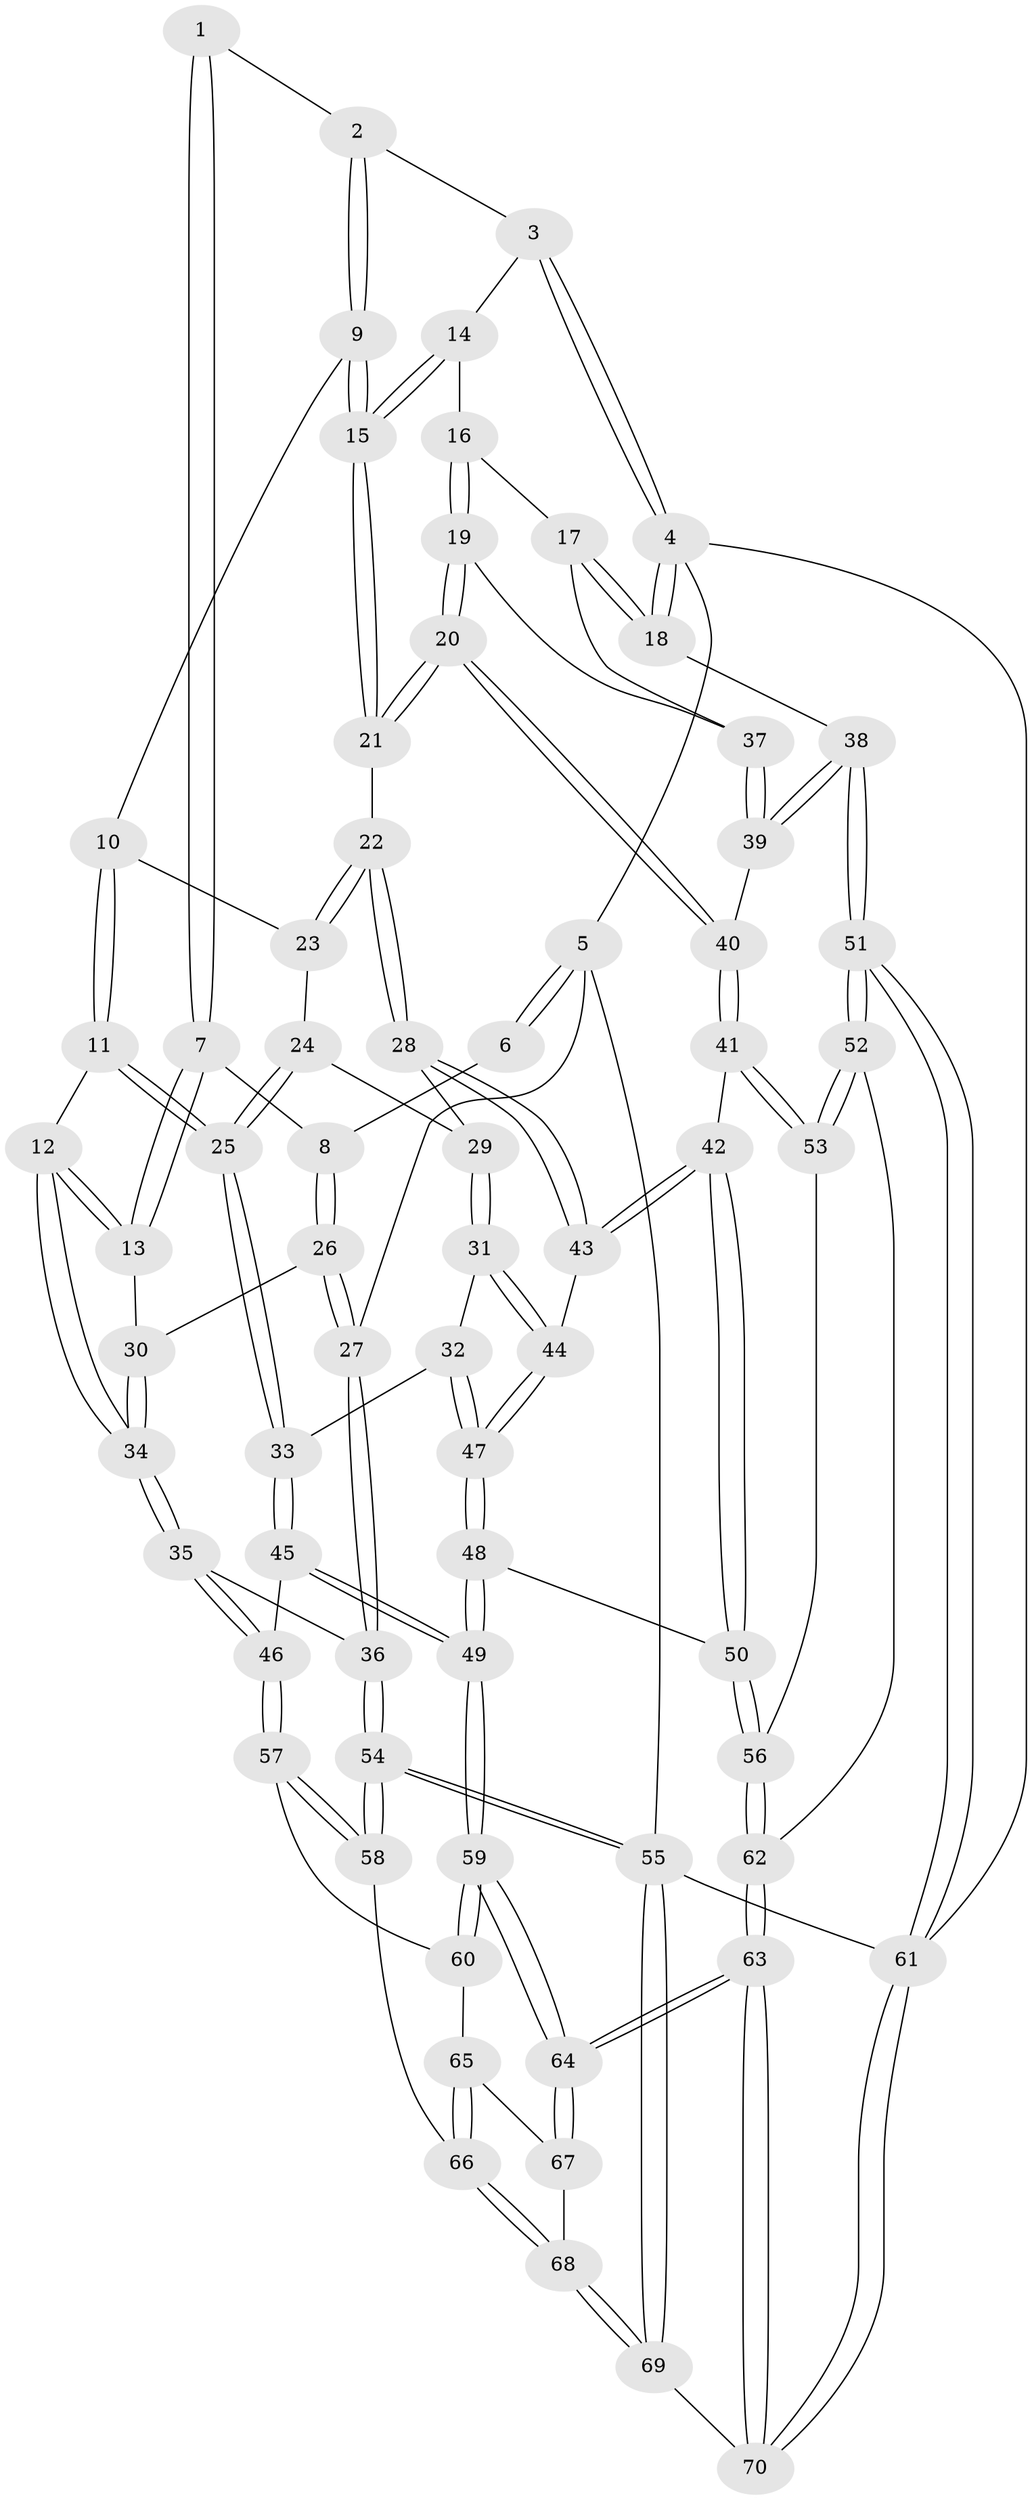// coarse degree distribution, {3: 0.047619047619047616, 4: 0.4523809523809524, 5: 0.38095238095238093, 7: 0.047619047619047616, 6: 0.07142857142857142}
// Generated by graph-tools (version 1.1) at 2025/24/03/03/25 07:24:38]
// undirected, 70 vertices, 172 edges
graph export_dot {
graph [start="1"]
  node [color=gray90,style=filled];
  1 [pos="+0.33231332628557253+0"];
  2 [pos="+0.5524468088001843+0"];
  3 [pos="+0.747034606774633+0"];
  4 [pos="+1+0"];
  5 [pos="+0+0"];
  6 [pos="+0.044064665636228045+0"];
  7 [pos="+0.23347443558085412+0.13525681069184015"];
  8 [pos="+0.1913664308590565+0.12753627923416286"];
  9 [pos="+0.5324962766246425+0"];
  10 [pos="+0.5017706638156911+0.03380144471271756"];
  11 [pos="+0.36162844908772845+0.21372377666744044"];
  12 [pos="+0.32134126114094885+0.20714473955095192"];
  13 [pos="+0.293345712509696+0.18687629856975552"];
  14 [pos="+0.8344962453737899+0.016834731641858836"];
  15 [pos="+0.7078210356820758+0.1934285442392114"];
  16 [pos="+0.8901578490404598+0.08896542913779745"];
  17 [pos="+1+0.1476100330870317"];
  18 [pos="+1+0.18591048512755892"];
  19 [pos="+0.8170209592307512+0.2516318024981896"];
  20 [pos="+0.8069602129872067+0.2602904832983919"];
  21 [pos="+0.709198590264952+0.22420561120160346"];
  22 [pos="+0.6597874114491421+0.25917313710396767"];
  23 [pos="+0.563429183826897+0.16210613399183602"];
  24 [pos="+0.5505330431759907+0.225333518870062"];
  25 [pos="+0.39397527723941317+0.2729506850589816"];
  26 [pos="+0.06153781838696165+0.14681819428444293"];
  27 [pos="+0+0.1281367028069978"];
  28 [pos="+0.6467404287616778+0.2796240858937371"];
  29 [pos="+0.5662603986214436+0.24498631172934854"];
  30 [pos="+0.14015764828801666+0.25527289863476"];
  31 [pos="+0.45036987852467936+0.30575079194803445"];
  32 [pos="+0.4326265379356828+0.3020122285521305"];
  33 [pos="+0.4022573913263869+0.2929857869178708"];
  34 [pos="+0.16223071628673993+0.3620786593859965"];
  35 [pos="+0.13334281987715413+0.4116067391066976"];
  36 [pos="+0+0.3494464637273906"];
  37 [pos="+0.9007291158183952+0.25192291028465125"];
  38 [pos="+1+0.3966180827850204"];
  39 [pos="+0.9981439035257798+0.3694583185238719"];
  40 [pos="+0.8293784528556016+0.3777469791712474"];
  41 [pos="+0.8099336417724157+0.4036493359210431"];
  42 [pos="+0.7065292069972743+0.38189168801118395"];
  43 [pos="+0.63336240289779+0.3202527136562465"];
  44 [pos="+0.5885380946116363+0.3500060891153611"];
  45 [pos="+0.3678577553277918+0.4411596443520613"];
  46 [pos="+0.19973070302809667+0.49243170495493543"];
  47 [pos="+0.569626075259272+0.5050304858997263"];
  48 [pos="+0.5681571088413974+0.5426207377339082"];
  49 [pos="+0.48820050975443424+0.5655084796054304"];
  50 [pos="+0.6103721797419267+0.5544740960373574"];
  51 [pos="+1+0.7348790038952583"];
  52 [pos="+1+0.7185320296624855"];
  53 [pos="+0.8066532749850986+0.4606762601154631"];
  54 [pos="+0+0.8648617884779071"];
  55 [pos="+0+1"];
  56 [pos="+0.6797409581092728+0.5907718244366821"];
  57 [pos="+0.1962068545703839+0.5238914671895949"];
  58 [pos="+0.09228632087780247+0.7225281222204427"];
  59 [pos="+0.43333775036705835+0.6682533230559502"];
  60 [pos="+0.38920944903332677+0.6757767394184878"];
  61 [pos="+1+1"];
  62 [pos="+0.7535905457312456+0.7288440094399473"];
  63 [pos="+0.5844545944162459+0.950879430290522"];
  64 [pos="+0.5534609483015162+0.902995349238323"];
  65 [pos="+0.32734531859517335+0.7178748844566205"];
  66 [pos="+0.10232978526754372+0.7261161732835987"];
  67 [pos="+0.3228970972900464+0.7998187509414495"];
  68 [pos="+0.2749680746349985+0.8878788212713847"];
  69 [pos="+0.3386571814011024+1"];
  70 [pos="+0.5791179012755779+0.9975240001486332"];
  1 -- 2;
  1 -- 7;
  1 -- 7;
  2 -- 3;
  2 -- 9;
  2 -- 9;
  3 -- 4;
  3 -- 4;
  3 -- 14;
  4 -- 5;
  4 -- 18;
  4 -- 18;
  4 -- 61;
  5 -- 6;
  5 -- 6;
  5 -- 27;
  5 -- 55;
  6 -- 8;
  7 -- 8;
  7 -- 13;
  7 -- 13;
  8 -- 26;
  8 -- 26;
  9 -- 10;
  9 -- 15;
  9 -- 15;
  10 -- 11;
  10 -- 11;
  10 -- 23;
  11 -- 12;
  11 -- 25;
  11 -- 25;
  12 -- 13;
  12 -- 13;
  12 -- 34;
  12 -- 34;
  13 -- 30;
  14 -- 15;
  14 -- 15;
  14 -- 16;
  15 -- 21;
  15 -- 21;
  16 -- 17;
  16 -- 19;
  16 -- 19;
  17 -- 18;
  17 -- 18;
  17 -- 37;
  18 -- 38;
  19 -- 20;
  19 -- 20;
  19 -- 37;
  20 -- 21;
  20 -- 21;
  20 -- 40;
  20 -- 40;
  21 -- 22;
  22 -- 23;
  22 -- 23;
  22 -- 28;
  22 -- 28;
  23 -- 24;
  24 -- 25;
  24 -- 25;
  24 -- 29;
  25 -- 33;
  25 -- 33;
  26 -- 27;
  26 -- 27;
  26 -- 30;
  27 -- 36;
  27 -- 36;
  28 -- 29;
  28 -- 43;
  28 -- 43;
  29 -- 31;
  29 -- 31;
  30 -- 34;
  30 -- 34;
  31 -- 32;
  31 -- 44;
  31 -- 44;
  32 -- 33;
  32 -- 47;
  32 -- 47;
  33 -- 45;
  33 -- 45;
  34 -- 35;
  34 -- 35;
  35 -- 36;
  35 -- 46;
  35 -- 46;
  36 -- 54;
  36 -- 54;
  37 -- 39;
  37 -- 39;
  38 -- 39;
  38 -- 39;
  38 -- 51;
  38 -- 51;
  39 -- 40;
  40 -- 41;
  40 -- 41;
  41 -- 42;
  41 -- 53;
  41 -- 53;
  42 -- 43;
  42 -- 43;
  42 -- 50;
  42 -- 50;
  43 -- 44;
  44 -- 47;
  44 -- 47;
  45 -- 46;
  45 -- 49;
  45 -- 49;
  46 -- 57;
  46 -- 57;
  47 -- 48;
  47 -- 48;
  48 -- 49;
  48 -- 49;
  48 -- 50;
  49 -- 59;
  49 -- 59;
  50 -- 56;
  50 -- 56;
  51 -- 52;
  51 -- 52;
  51 -- 61;
  51 -- 61;
  52 -- 53;
  52 -- 53;
  52 -- 62;
  53 -- 56;
  54 -- 55;
  54 -- 55;
  54 -- 58;
  54 -- 58;
  55 -- 69;
  55 -- 69;
  55 -- 61;
  56 -- 62;
  56 -- 62;
  57 -- 58;
  57 -- 58;
  57 -- 60;
  58 -- 66;
  59 -- 60;
  59 -- 60;
  59 -- 64;
  59 -- 64;
  60 -- 65;
  61 -- 70;
  61 -- 70;
  62 -- 63;
  62 -- 63;
  63 -- 64;
  63 -- 64;
  63 -- 70;
  63 -- 70;
  64 -- 67;
  64 -- 67;
  65 -- 66;
  65 -- 66;
  65 -- 67;
  66 -- 68;
  66 -- 68;
  67 -- 68;
  68 -- 69;
  68 -- 69;
  69 -- 70;
}
